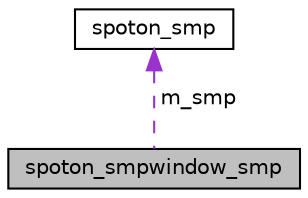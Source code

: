 digraph "spoton_smpwindow_smp"
{
 // LATEX_PDF_SIZE
  edge [fontname="Helvetica",fontsize="10",labelfontname="Helvetica",labelfontsize="10"];
  node [fontname="Helvetica",fontsize="10",shape=record];
  Node1 [label="spoton_smpwindow_smp",height=0.2,width=0.4,color="black", fillcolor="grey75", style="filled", fontcolor="black",tooltip=" "];
  Node2 -> Node1 [dir="back",color="darkorchid3",fontsize="10",style="dashed",label=" m_smp" ,fontname="Helvetica"];
  Node2 [label="spoton_smp",height=0.2,width=0.4,color="black", fillcolor="white", style="filled",URL="$classspoton__smp.html",tooltip=" "];
}

